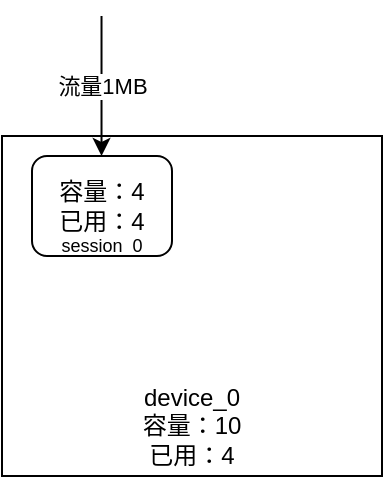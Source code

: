 <mxfile version="23.1.7" type="github">
  <diagram name="第 1 页" id="8dnBXqAEipQdTBcn2IBP">
    <mxGraphModel dx="679" dy="361" grid="1" gridSize="10" guides="1" tooltips="1" connect="1" arrows="1" fold="1" page="1" pageScale="1" pageWidth="1169" pageHeight="827" math="0" shadow="0">
      <root>
        <mxCell id="0" />
        <mxCell id="1" parent="0" />
        <mxCell id="8WeJLUXaILBL9At-9CzK-2" value="" style="rounded=0;whiteSpace=wrap;html=1;" vertex="1" parent="1">
          <mxGeometry x="140" y="300" width="190" height="170" as="geometry" />
        </mxCell>
        <mxCell id="8WeJLUXaILBL9At-9CzK-3" value="device_0&lt;br&gt;容量：10&lt;br&gt;已用：4" style="text;html=1;align=center;verticalAlign=middle;whiteSpace=wrap;rounded=0;" vertex="1" parent="1">
          <mxGeometry x="205" y="430" width="60" height="30" as="geometry" />
        </mxCell>
        <mxCell id="8WeJLUXaILBL9At-9CzK-4" value="容量：4&lt;br&gt;已用：4" style="rounded=1;whiteSpace=wrap;html=1;" vertex="1" parent="1">
          <mxGeometry x="155" y="310" width="70" height="50" as="geometry" />
        </mxCell>
        <mxCell id="8WeJLUXaILBL9At-9CzK-5" value="session_0" style="text;html=1;align=center;verticalAlign=middle;whiteSpace=wrap;rounded=0;fontSize=9;" vertex="1" parent="1">
          <mxGeometry x="160" y="340" width="60" height="30" as="geometry" />
        </mxCell>
        <mxCell id="8WeJLUXaILBL9At-9CzK-7" value="流量1MB" style="endArrow=classic;html=1;rounded=0;" edge="1" parent="1">
          <mxGeometry width="50" height="50" relative="1" as="geometry">
            <mxPoint x="189.76" y="240" as="sourcePoint" />
            <mxPoint x="189.76" y="310" as="targetPoint" />
          </mxGeometry>
        </mxCell>
      </root>
    </mxGraphModel>
  </diagram>
</mxfile>
